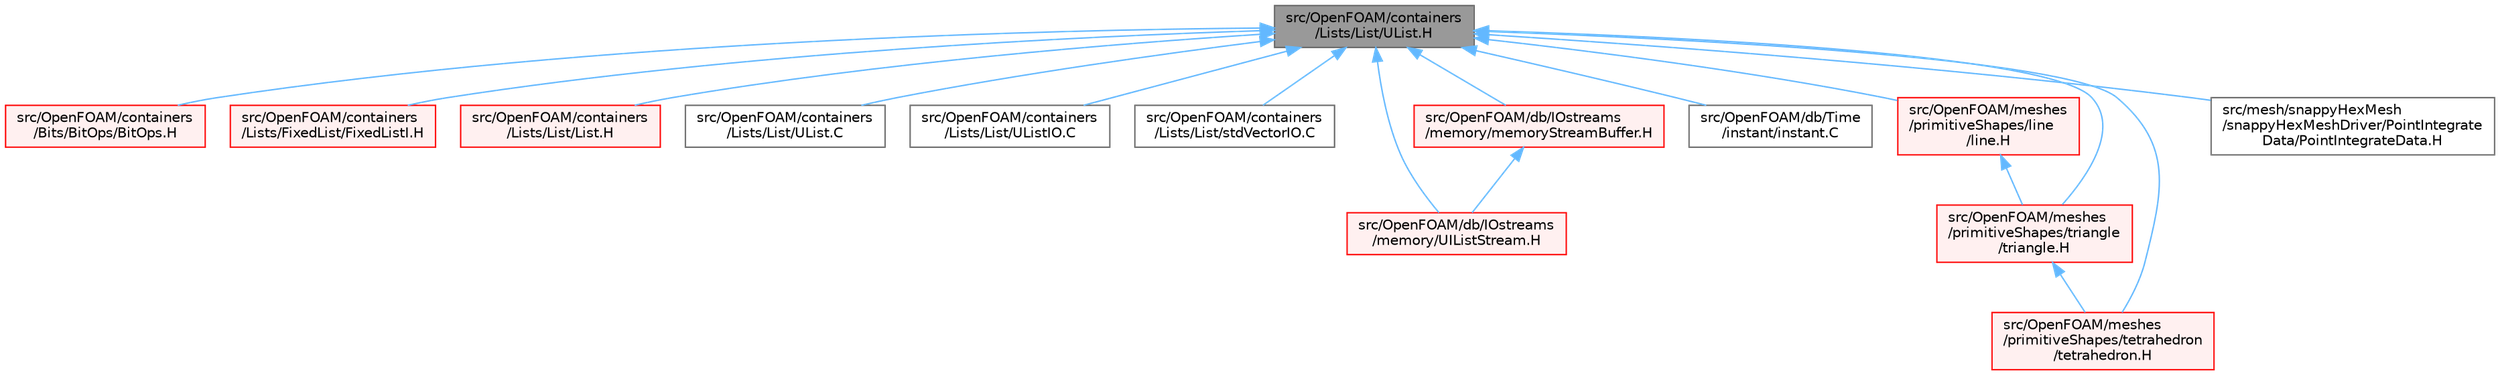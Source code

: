 digraph "src/OpenFOAM/containers/Lists/List/UList.H"
{
 // LATEX_PDF_SIZE
  bgcolor="transparent";
  edge [fontname=Helvetica,fontsize=10,labelfontname=Helvetica,labelfontsize=10];
  node [fontname=Helvetica,fontsize=10,shape=box,height=0.2,width=0.4];
  Node1 [id="Node000001",label="src/OpenFOAM/containers\l/Lists/List/UList.H",height=0.2,width=0.4,color="gray40", fillcolor="grey60", style="filled", fontcolor="black",tooltip=" "];
  Node1 -> Node2 [id="edge1_Node000001_Node000002",dir="back",color="steelblue1",style="solid",tooltip=" "];
  Node2 [id="Node000002",label="src/OpenFOAM/containers\l/Bits/BitOps/BitOps.H",height=0.2,width=0.4,color="red", fillcolor="#FFF0F0", style="filled",URL="$BitOps_8H.html",tooltip=" "];
  Node1 -> Node6938 [id="edge2_Node000001_Node006938",dir="back",color="steelblue1",style="solid",tooltip=" "];
  Node6938 [id="Node006938",label="src/OpenFOAM/containers\l/Lists/FixedList/FixedListI.H",height=0.2,width=0.4,color="red", fillcolor="#FFF0F0", style="filled",URL="$FixedListI_8H.html",tooltip=" "];
  Node1 -> Node8097 [id="edge3_Node000001_Node008097",dir="back",color="steelblue1",style="solid",tooltip=" "];
  Node8097 [id="Node008097",label="src/OpenFOAM/containers\l/Lists/List/List.H",height=0.2,width=0.4,color="red", fillcolor="#FFF0F0", style="filled",URL="$List_8H.html",tooltip=" "];
  Node1 -> Node8180 [id="edge4_Node000001_Node008180",dir="back",color="steelblue1",style="solid",tooltip=" "];
  Node8180 [id="Node008180",label="src/OpenFOAM/containers\l/Lists/List/UList.C",height=0.2,width=0.4,color="grey40", fillcolor="white", style="filled",URL="$UList_8C.html",tooltip=" "];
  Node1 -> Node8181 [id="edge5_Node000001_Node008181",dir="back",color="steelblue1",style="solid",tooltip=" "];
  Node8181 [id="Node008181",label="src/OpenFOAM/containers\l/Lists/List/UListIO.C",height=0.2,width=0.4,color="grey40", fillcolor="white", style="filled",URL="$UListIO_8C.html",tooltip=" "];
  Node1 -> Node8182 [id="edge6_Node000001_Node008182",dir="back",color="steelblue1",style="solid",tooltip=" "];
  Node8182 [id="Node008182",label="src/OpenFOAM/containers\l/Lists/List/stdVectorIO.C",height=0.2,width=0.4,color="grey40", fillcolor="white", style="filled",URL="$stdVectorIO_8C.html",tooltip=" "];
  Node1 -> Node8183 [id="edge7_Node000001_Node008183",dir="back",color="steelblue1",style="solid",tooltip=" "];
  Node8183 [id="Node008183",label="src/OpenFOAM/db/IOstreams\l/memory/UIListStream.H",height=0.2,width=0.4,color="red", fillcolor="#FFF0F0", style="filled",URL="$UIListStream_8H.html",tooltip=" "];
  Node1 -> Node8184 [id="edge8_Node000001_Node008184",dir="back",color="steelblue1",style="solid",tooltip=" "];
  Node8184 [id="Node008184",label="src/OpenFOAM/db/IOstreams\l/memory/memoryStreamBuffer.H",height=0.2,width=0.4,color="red", fillcolor="#FFF0F0", style="filled",URL="$memoryStreamBuffer_8H.html",tooltip=" "];
  Node8184 -> Node8183 [id="edge9_Node008184_Node008183",dir="back",color="steelblue1",style="solid",tooltip=" "];
  Node1 -> Node6088 [id="edge10_Node000001_Node006088",dir="back",color="steelblue1",style="solid",tooltip=" "];
  Node6088 [id="Node006088",label="src/OpenFOAM/db/Time\l/instant/instant.C",height=0.2,width=0.4,color="grey40", fillcolor="white", style="filled",URL="$instant_8C.html",tooltip=" "];
  Node1 -> Node8066 [id="edge11_Node000001_Node008066",dir="back",color="steelblue1",style="solid",tooltip=" "];
  Node8066 [id="Node008066",label="src/OpenFOAM/meshes\l/primitiveShapes/line\l/line.H",height=0.2,width=0.4,color="red", fillcolor="#FFF0F0", style="filled",URL="$line_8H.html",tooltip=" "];
  Node8066 -> Node5389 [id="edge12_Node008066_Node005389",dir="back",color="steelblue1",style="solid",tooltip=" "];
  Node5389 [id="Node005389",label="src/OpenFOAM/meshes\l/primitiveShapes/triangle\l/triangle.H",height=0.2,width=0.4,color="red", fillcolor="#FFF0F0", style="filled",URL="$triangle_8H.html",tooltip=" "];
  Node5389 -> Node5377 [id="edge13_Node005389_Node005377",dir="back",color="steelblue1",style="solid",tooltip=" "];
  Node5377 [id="Node005377",label="src/OpenFOAM/meshes\l/primitiveShapes/tetrahedron\l/tetrahedron.H",height=0.2,width=0.4,color="red", fillcolor="#FFF0F0", style="filled",URL="$tetrahedron_8H.html",tooltip=" "];
  Node1 -> Node5377 [id="edge14_Node000001_Node005377",dir="back",color="steelblue1",style="solid",tooltip=" "];
  Node1 -> Node5389 [id="edge15_Node000001_Node005389",dir="back",color="steelblue1",style="solid",tooltip=" "];
  Node1 -> Node4493 [id="edge16_Node000001_Node004493",dir="back",color="steelblue1",style="solid",tooltip=" "];
  Node4493 [id="Node004493",label="src/mesh/snappyHexMesh\l/snappyHexMeshDriver/PointIntegrate\lData/PointIntegrateData.H",height=0.2,width=0.4,color="grey40", fillcolor="white", style="filled",URL="$PointIntegrateData_8H.html",tooltip=" "];
}
